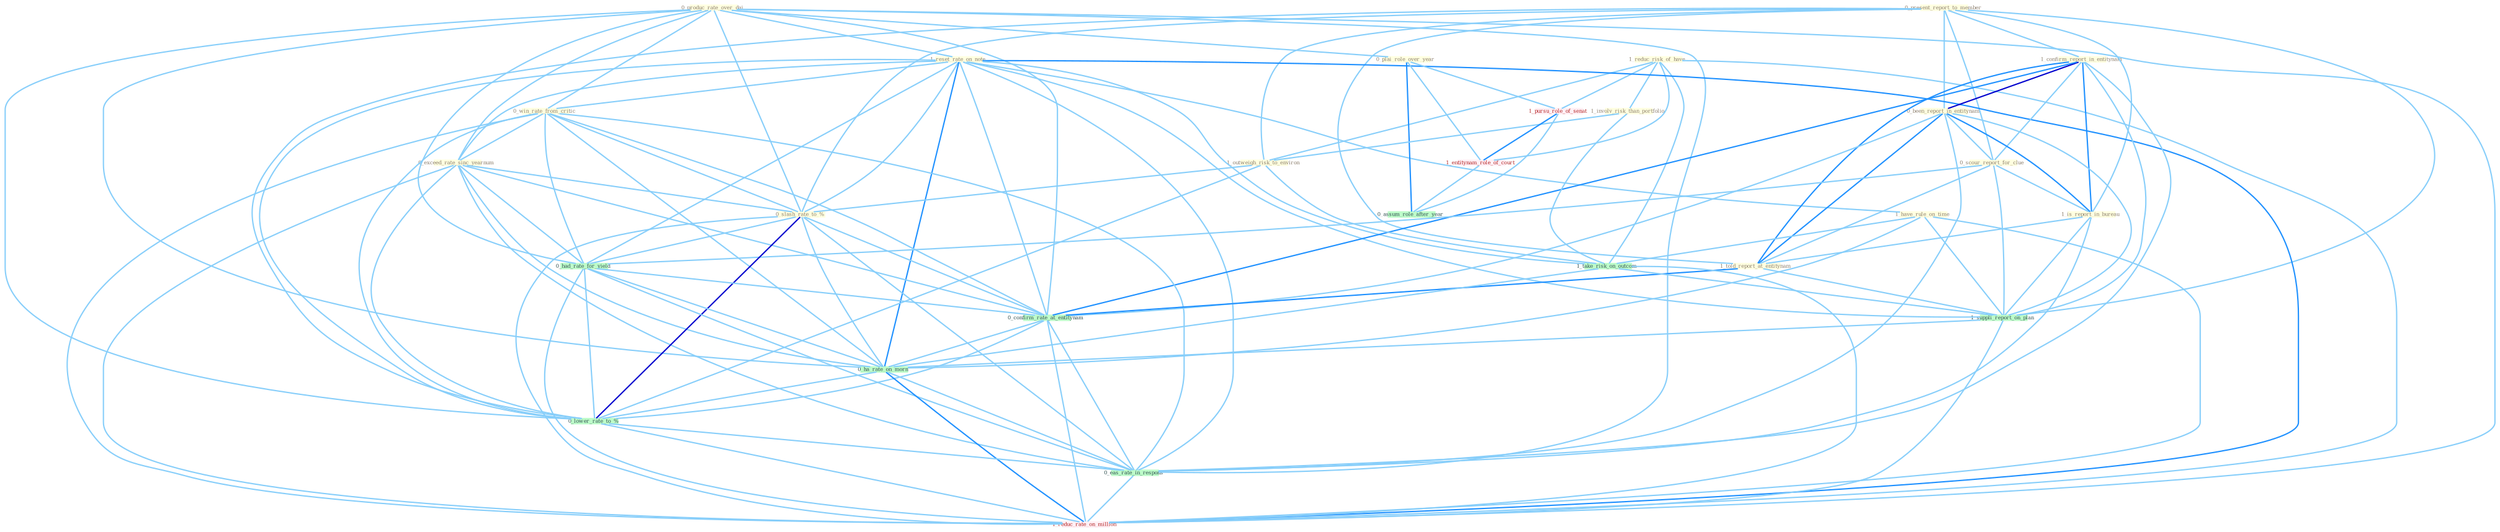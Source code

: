 Graph G{ 
    node
    [shape=polygon,style=filled,width=.5,height=.06,color="#BDFCC9",fixedsize=true,fontsize=4,
    fontcolor="#2f4f4f"];
    {node
    [color="#ffffe0", fontcolor="#8b7d6b"] "0_produc_rate_over_dai " "1_reduc_risk_of_have " "0_present_report_to_member " "1_reset_rate_on_note " "0_plai_role_over_year " "1_confirm_report_in_entitynam " "0_been_report_in_entitynam " "1_have_rule_on_time " "1_involv_risk_than_portfolio " "0_win_rate_from_critic " "0_scour_report_for_clue " "1_outweigh_risk_to_environ " "0_exceed_rate_sinc_yearnum " "1_is_report_in_bureau " "1_told_report_at_entitynam " "0_slash_rate_to_% "}
{node [color="#fff0f5", fontcolor="#b22222"] "1_pursu_role_of_senat " "1_entitynam_role_of_court " "1_reduc_rate_on_million "}
edge [color="#B0E2FF"];

	"0_produc_rate_over_dai " -- "1_reset_rate_on_note " [w="1", color="#87cefa" ];
	"0_produc_rate_over_dai " -- "0_plai_role_over_year " [w="1", color="#87cefa" ];
	"0_produc_rate_over_dai " -- "0_win_rate_from_critic " [w="1", color="#87cefa" ];
	"0_produc_rate_over_dai " -- "0_exceed_rate_sinc_yearnum " [w="1", color="#87cefa" ];
	"0_produc_rate_over_dai " -- "0_slash_rate_to_% " [w="1", color="#87cefa" ];
	"0_produc_rate_over_dai " -- "0_had_rate_for_yield " [w="1", color="#87cefa" ];
	"0_produc_rate_over_dai " -- "0_confirm_rate_at_entitynam " [w="1", color="#87cefa" ];
	"0_produc_rate_over_dai " -- "0_ha_rate_on_morn " [w="1", color="#87cefa" ];
	"0_produc_rate_over_dai " -- "0_lower_rate_to_% " [w="1", color="#87cefa" ];
	"0_produc_rate_over_dai " -- "0_eas_rate_in_respons " [w="1", color="#87cefa" ];
	"0_produc_rate_over_dai " -- "1_reduc_rate_on_million " [w="1", color="#87cefa" ];
	"1_reduc_risk_of_have " -- "1_involv_risk_than_portfolio " [w="1", color="#87cefa" ];
	"1_reduc_risk_of_have " -- "1_outweigh_risk_to_environ " [w="1", color="#87cefa" ];
	"1_reduc_risk_of_have " -- "1_pursu_role_of_senat " [w="1", color="#87cefa" ];
	"1_reduc_risk_of_have " -- "1_take_risk_on_outcom " [w="1", color="#87cefa" ];
	"1_reduc_risk_of_have " -- "1_entitynam_role_of_court " [w="1", color="#87cefa" ];
	"1_reduc_risk_of_have " -- "1_reduc_rate_on_million " [w="1", color="#87cefa" ];
	"0_present_report_to_member " -- "1_confirm_report_in_entitynam " [w="1", color="#87cefa" ];
	"0_present_report_to_member " -- "0_been_report_in_entitynam " [w="1", color="#87cefa" ];
	"0_present_report_to_member " -- "0_scour_report_for_clue " [w="1", color="#87cefa" ];
	"0_present_report_to_member " -- "1_outweigh_risk_to_environ " [w="1", color="#87cefa" ];
	"0_present_report_to_member " -- "1_is_report_in_bureau " [w="1", color="#87cefa" ];
	"0_present_report_to_member " -- "1_told_report_at_entitynam " [w="1", color="#87cefa" ];
	"0_present_report_to_member " -- "0_slash_rate_to_% " [w="1", color="#87cefa" ];
	"0_present_report_to_member " -- "1_suppli_report_on_plan " [w="1", color="#87cefa" ];
	"0_present_report_to_member " -- "0_lower_rate_to_% " [w="1", color="#87cefa" ];
	"1_reset_rate_on_note " -- "1_have_rule_on_time " [w="1", color="#87cefa" ];
	"1_reset_rate_on_note " -- "0_win_rate_from_critic " [w="1", color="#87cefa" ];
	"1_reset_rate_on_note " -- "0_exceed_rate_sinc_yearnum " [w="1", color="#87cefa" ];
	"1_reset_rate_on_note " -- "0_slash_rate_to_% " [w="1", color="#87cefa" ];
	"1_reset_rate_on_note " -- "1_take_risk_on_outcom " [w="1", color="#87cefa" ];
	"1_reset_rate_on_note " -- "1_suppli_report_on_plan " [w="1", color="#87cefa" ];
	"1_reset_rate_on_note " -- "0_had_rate_for_yield " [w="1", color="#87cefa" ];
	"1_reset_rate_on_note " -- "0_confirm_rate_at_entitynam " [w="1", color="#87cefa" ];
	"1_reset_rate_on_note " -- "0_ha_rate_on_morn " [w="2", color="#1e90ff" , len=0.8];
	"1_reset_rate_on_note " -- "0_lower_rate_to_% " [w="1", color="#87cefa" ];
	"1_reset_rate_on_note " -- "0_eas_rate_in_respons " [w="1", color="#87cefa" ];
	"1_reset_rate_on_note " -- "1_reduc_rate_on_million " [w="2", color="#1e90ff" , len=0.8];
	"0_plai_role_over_year " -- "1_pursu_role_of_senat " [w="1", color="#87cefa" ];
	"0_plai_role_over_year " -- "1_entitynam_role_of_court " [w="1", color="#87cefa" ];
	"0_plai_role_over_year " -- "0_assum_role_after_year " [w="2", color="#1e90ff" , len=0.8];
	"1_confirm_report_in_entitynam " -- "0_been_report_in_entitynam " [w="3", color="#0000cd" , len=0.6];
	"1_confirm_report_in_entitynam " -- "0_scour_report_for_clue " [w="1", color="#87cefa" ];
	"1_confirm_report_in_entitynam " -- "1_is_report_in_bureau " [w="2", color="#1e90ff" , len=0.8];
	"1_confirm_report_in_entitynam " -- "1_told_report_at_entitynam " [w="2", color="#1e90ff" , len=0.8];
	"1_confirm_report_in_entitynam " -- "1_suppli_report_on_plan " [w="1", color="#87cefa" ];
	"1_confirm_report_in_entitynam " -- "0_confirm_rate_at_entitynam " [w="2", color="#1e90ff" , len=0.8];
	"1_confirm_report_in_entitynam " -- "0_eas_rate_in_respons " [w="1", color="#87cefa" ];
	"0_been_report_in_entitynam " -- "0_scour_report_for_clue " [w="1", color="#87cefa" ];
	"0_been_report_in_entitynam " -- "1_is_report_in_bureau " [w="2", color="#1e90ff" , len=0.8];
	"0_been_report_in_entitynam " -- "1_told_report_at_entitynam " [w="2", color="#1e90ff" , len=0.8];
	"0_been_report_in_entitynam " -- "1_suppli_report_on_plan " [w="1", color="#87cefa" ];
	"0_been_report_in_entitynam " -- "0_confirm_rate_at_entitynam " [w="1", color="#87cefa" ];
	"0_been_report_in_entitynam " -- "0_eas_rate_in_respons " [w="1", color="#87cefa" ];
	"1_have_rule_on_time " -- "1_take_risk_on_outcom " [w="1", color="#87cefa" ];
	"1_have_rule_on_time " -- "1_suppli_report_on_plan " [w="1", color="#87cefa" ];
	"1_have_rule_on_time " -- "0_ha_rate_on_morn " [w="1", color="#87cefa" ];
	"1_have_rule_on_time " -- "1_reduc_rate_on_million " [w="1", color="#87cefa" ];
	"1_involv_risk_than_portfolio " -- "1_outweigh_risk_to_environ " [w="1", color="#87cefa" ];
	"1_involv_risk_than_portfolio " -- "1_take_risk_on_outcom " [w="1", color="#87cefa" ];
	"0_win_rate_from_critic " -- "0_exceed_rate_sinc_yearnum " [w="1", color="#87cefa" ];
	"0_win_rate_from_critic " -- "0_slash_rate_to_% " [w="1", color="#87cefa" ];
	"0_win_rate_from_critic " -- "0_had_rate_for_yield " [w="1", color="#87cefa" ];
	"0_win_rate_from_critic " -- "0_confirm_rate_at_entitynam " [w="1", color="#87cefa" ];
	"0_win_rate_from_critic " -- "0_ha_rate_on_morn " [w="1", color="#87cefa" ];
	"0_win_rate_from_critic " -- "0_lower_rate_to_% " [w="1", color="#87cefa" ];
	"0_win_rate_from_critic " -- "0_eas_rate_in_respons " [w="1", color="#87cefa" ];
	"0_win_rate_from_critic " -- "1_reduc_rate_on_million " [w="1", color="#87cefa" ];
	"0_scour_report_for_clue " -- "1_is_report_in_bureau " [w="1", color="#87cefa" ];
	"0_scour_report_for_clue " -- "1_told_report_at_entitynam " [w="1", color="#87cefa" ];
	"0_scour_report_for_clue " -- "1_suppli_report_on_plan " [w="1", color="#87cefa" ];
	"0_scour_report_for_clue " -- "0_had_rate_for_yield " [w="1", color="#87cefa" ];
	"1_outweigh_risk_to_environ " -- "0_slash_rate_to_% " [w="1", color="#87cefa" ];
	"1_outweigh_risk_to_environ " -- "1_take_risk_on_outcom " [w="1", color="#87cefa" ];
	"1_outweigh_risk_to_environ " -- "0_lower_rate_to_% " [w="1", color="#87cefa" ];
	"0_exceed_rate_sinc_yearnum " -- "0_slash_rate_to_% " [w="1", color="#87cefa" ];
	"0_exceed_rate_sinc_yearnum " -- "0_had_rate_for_yield " [w="1", color="#87cefa" ];
	"0_exceed_rate_sinc_yearnum " -- "0_confirm_rate_at_entitynam " [w="1", color="#87cefa" ];
	"0_exceed_rate_sinc_yearnum " -- "0_ha_rate_on_morn " [w="1", color="#87cefa" ];
	"0_exceed_rate_sinc_yearnum " -- "0_lower_rate_to_% " [w="1", color="#87cefa" ];
	"0_exceed_rate_sinc_yearnum " -- "0_eas_rate_in_respons " [w="1", color="#87cefa" ];
	"0_exceed_rate_sinc_yearnum " -- "1_reduc_rate_on_million " [w="1", color="#87cefa" ];
	"1_is_report_in_bureau " -- "1_told_report_at_entitynam " [w="1", color="#87cefa" ];
	"1_is_report_in_bureau " -- "1_suppli_report_on_plan " [w="1", color="#87cefa" ];
	"1_is_report_in_bureau " -- "0_eas_rate_in_respons " [w="1", color="#87cefa" ];
	"1_told_report_at_entitynam " -- "1_suppli_report_on_plan " [w="1", color="#87cefa" ];
	"1_told_report_at_entitynam " -- "0_confirm_rate_at_entitynam " [w="2", color="#1e90ff" , len=0.8];
	"0_slash_rate_to_% " -- "0_had_rate_for_yield " [w="1", color="#87cefa" ];
	"0_slash_rate_to_% " -- "0_confirm_rate_at_entitynam " [w="1", color="#87cefa" ];
	"0_slash_rate_to_% " -- "0_ha_rate_on_morn " [w="1", color="#87cefa" ];
	"0_slash_rate_to_% " -- "0_lower_rate_to_% " [w="3", color="#0000cd" , len=0.6];
	"0_slash_rate_to_% " -- "0_eas_rate_in_respons " [w="1", color="#87cefa" ];
	"0_slash_rate_to_% " -- "1_reduc_rate_on_million " [w="1", color="#87cefa" ];
	"1_pursu_role_of_senat " -- "1_entitynam_role_of_court " [w="2", color="#1e90ff" , len=0.8];
	"1_pursu_role_of_senat " -- "0_assum_role_after_year " [w="1", color="#87cefa" ];
	"1_take_risk_on_outcom " -- "1_suppli_report_on_plan " [w="1", color="#87cefa" ];
	"1_take_risk_on_outcom " -- "0_ha_rate_on_morn " [w="1", color="#87cefa" ];
	"1_take_risk_on_outcom " -- "1_reduc_rate_on_million " [w="1", color="#87cefa" ];
	"1_suppli_report_on_plan " -- "0_ha_rate_on_morn " [w="1", color="#87cefa" ];
	"1_suppli_report_on_plan " -- "1_reduc_rate_on_million " [w="1", color="#87cefa" ];
	"0_had_rate_for_yield " -- "0_confirm_rate_at_entitynam " [w="1", color="#87cefa" ];
	"0_had_rate_for_yield " -- "0_ha_rate_on_morn " [w="1", color="#87cefa" ];
	"0_had_rate_for_yield " -- "0_lower_rate_to_% " [w="1", color="#87cefa" ];
	"0_had_rate_for_yield " -- "0_eas_rate_in_respons " [w="1", color="#87cefa" ];
	"0_had_rate_for_yield " -- "1_reduc_rate_on_million " [w="1", color="#87cefa" ];
	"0_confirm_rate_at_entitynam " -- "0_ha_rate_on_morn " [w="1", color="#87cefa" ];
	"0_confirm_rate_at_entitynam " -- "0_lower_rate_to_% " [w="1", color="#87cefa" ];
	"0_confirm_rate_at_entitynam " -- "0_eas_rate_in_respons " [w="1", color="#87cefa" ];
	"0_confirm_rate_at_entitynam " -- "1_reduc_rate_on_million " [w="1", color="#87cefa" ];
	"0_ha_rate_on_morn " -- "0_lower_rate_to_% " [w="1", color="#87cefa" ];
	"0_ha_rate_on_morn " -- "0_eas_rate_in_respons " [w="1", color="#87cefa" ];
	"0_ha_rate_on_morn " -- "1_reduc_rate_on_million " [w="2", color="#1e90ff" , len=0.8];
	"1_entitynam_role_of_court " -- "0_assum_role_after_year " [w="1", color="#87cefa" ];
	"0_lower_rate_to_% " -- "0_eas_rate_in_respons " [w="1", color="#87cefa" ];
	"0_lower_rate_to_% " -- "1_reduc_rate_on_million " [w="1", color="#87cefa" ];
	"0_eas_rate_in_respons " -- "1_reduc_rate_on_million " [w="1", color="#87cefa" ];
}